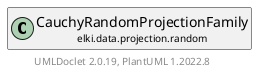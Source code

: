 @startuml
    remove .*\.(Instance|Par|Parameterizer|Factory)$
    set namespaceSeparator none
    hide empty fields
    hide empty methods

    class "<size:14>CauchyRandomProjectionFamily.Par\n<size:10>elki.data.projection.random" as elki.data.projection.random.CauchyRandomProjectionFamily.Par [[CauchyRandomProjectionFamily.Par.html]] {
        +make(): CauchyRandomProjectionFamily
    }

    abstract class "<size:14>AbstractRandomProjectionFamily.Par\n<size:10>elki.data.projection.random" as elki.data.projection.random.AbstractRandomProjectionFamily.Par [[AbstractRandomProjectionFamily.Par.html]]
    class "<size:14>CauchyRandomProjectionFamily\n<size:10>elki.data.projection.random" as elki.data.projection.random.CauchyRandomProjectionFamily [[CauchyRandomProjectionFamily.html]]

    elki.data.projection.random.AbstractRandomProjectionFamily.Par <|-- elki.data.projection.random.CauchyRandomProjectionFamily.Par
    elki.data.projection.random.CauchyRandomProjectionFamily +-- elki.data.projection.random.CauchyRandomProjectionFamily.Par

    center footer UMLDoclet 2.0.19, PlantUML 1.2022.8
@enduml
